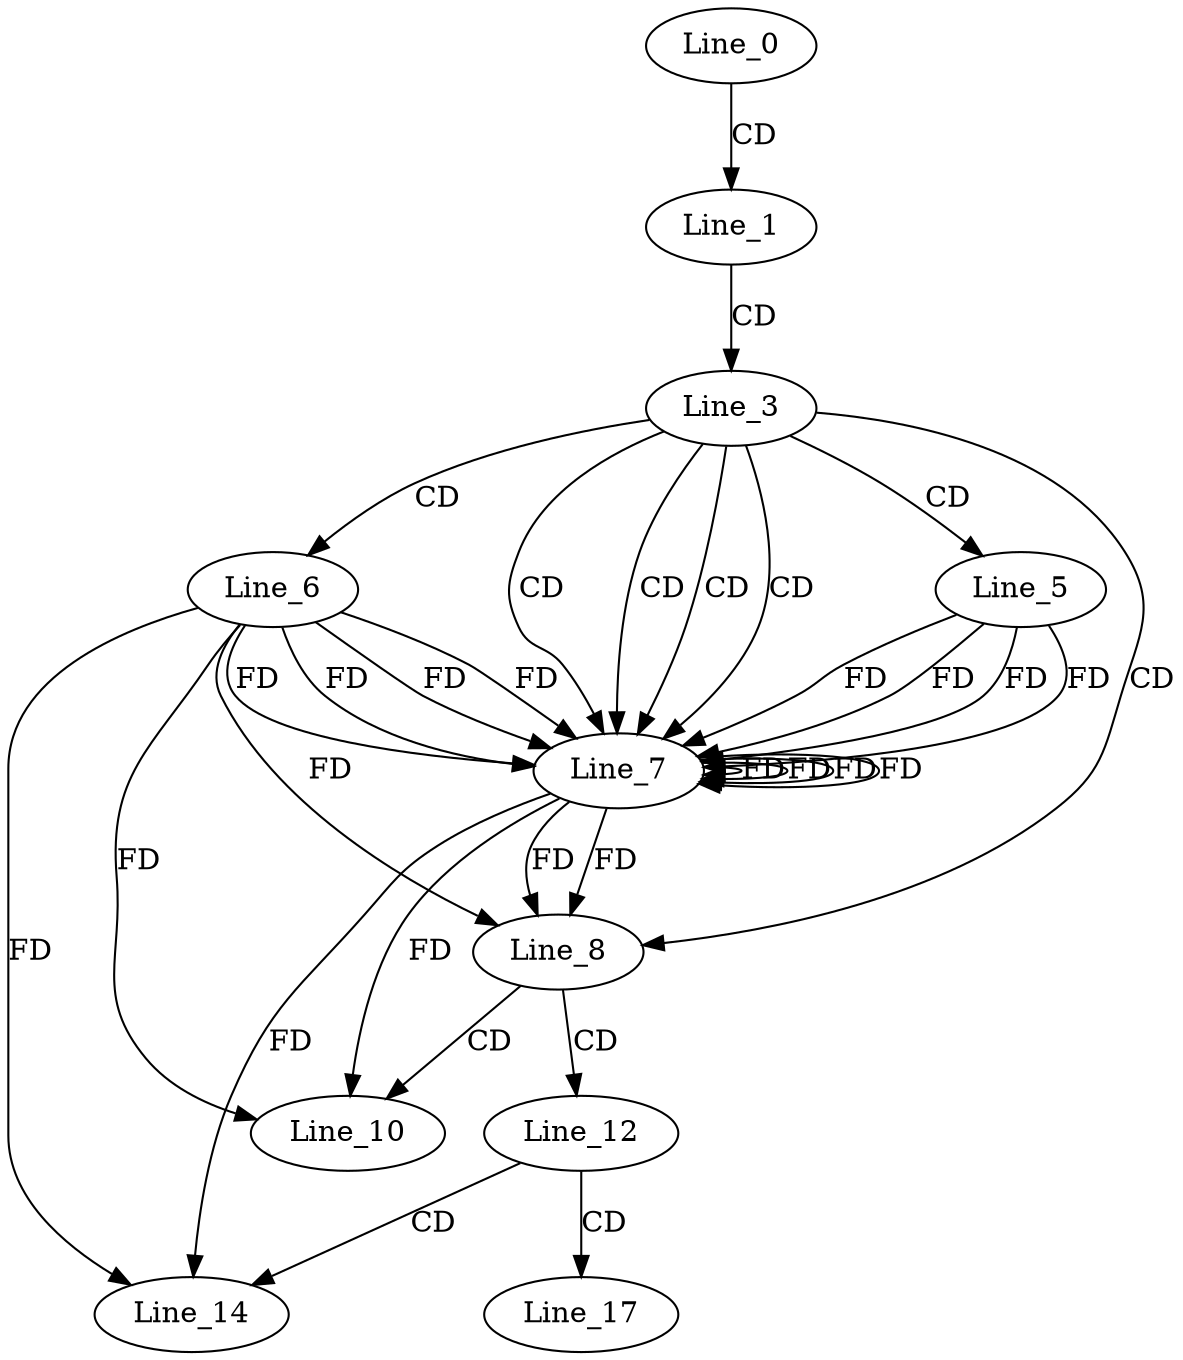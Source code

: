 digraph G {
  Line_0;
  Line_1;
  Line_3;
  Line_5;
  Line_6;
  Line_7;
  Line_7;
  Line_7;
  Line_7;
  Line_7;
  Line_7;
  Line_7;
  Line_7;
  Line_8;
  Line_10;
  Line_12;
  Line_14;
  Line_17;
  Line_0 -> Line_1 [ label="CD" ];
  Line_1 -> Line_3 [ label="CD" ];
  Line_3 -> Line_5 [ label="CD" ];
  Line_3 -> Line_6 [ label="CD" ];
  Line_3 -> Line_7 [ label="CD" ];
  Line_6 -> Line_7 [ label="FD" ];
  Line_7 -> Line_7 [ label="FD" ];
  Line_5 -> Line_7 [ label="FD" ];
  Line_3 -> Line_7 [ label="CD" ];
  Line_6 -> Line_7 [ label="FD" ];
  Line_7 -> Line_7 [ label="FD" ];
  Line_5 -> Line_7 [ label="FD" ];
  Line_3 -> Line_7 [ label="CD" ];
  Line_6 -> Line_7 [ label="FD" ];
  Line_7 -> Line_7 [ label="FD" ];
  Line_5 -> Line_7 [ label="FD" ];
  Line_3 -> Line_7 [ label="CD" ];
  Line_6 -> Line_7 [ label="FD" ];
  Line_7 -> Line_7 [ label="FD" ];
  Line_5 -> Line_7 [ label="FD" ];
  Line_3 -> Line_8 [ label="CD" ];
  Line_6 -> Line_8 [ label="FD" ];
  Line_7 -> Line_8 [ label="FD" ];
  Line_7 -> Line_8 [ label="FD" ];
  Line_8 -> Line_10 [ label="CD" ];
  Line_6 -> Line_10 [ label="FD" ];
  Line_7 -> Line_10 [ label="FD" ];
  Line_8 -> Line_12 [ label="CD" ];
  Line_12 -> Line_14 [ label="CD" ];
  Line_6 -> Line_14 [ label="FD" ];
  Line_7 -> Line_14 [ label="FD" ];
  Line_12 -> Line_17 [ label="CD" ];
}
